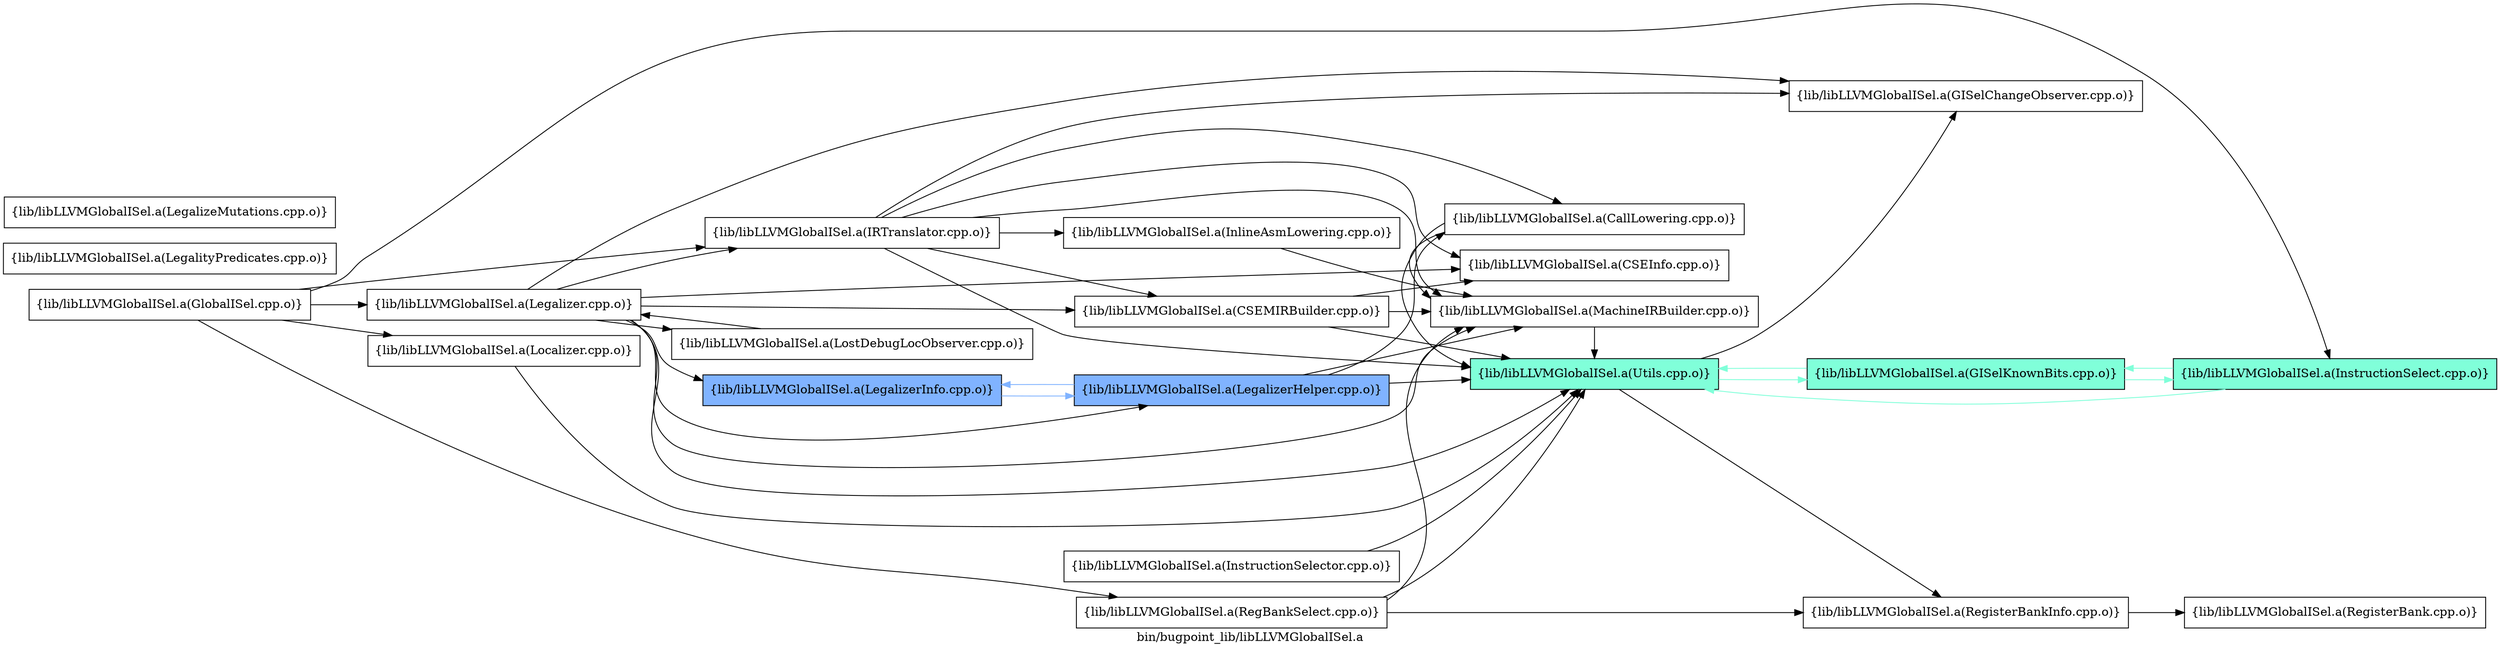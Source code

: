digraph "bin/bugpoint_lib/libLLVMGlobalISel.a" {
	label="bin/bugpoint_lib/libLLVMGlobalISel.a";
	rankdir="LR"
	{ rank=same; Node0x557142faac28;  }
	{ rank=same; Node0x557142faaef8;  }
	{ rank=same; Node0x557142fb9138; Node0x557142fb5768; Node0x557142fb75b8;  }
	{ rank=same; Node0x557142fb18e8; Node0x557142fa8338; Node0x557142fb67f8;  }

	Node0x557142faac28 [shape=record,shape=box,style=filled,fillcolor="0.600000,0.5,1",group=2,label="{lib/libLLVMGlobalISel.a(LegalizerInfo.cpp.o)}"];
	Node0x557142faac28 -> Node0x557142faaef8[color="0.600000 0.5 1"];
	Node0x557142fb67f8 [shape=record,shape=box,group=0,label="{lib/libLLVMGlobalISel.a(RegisterBankInfo.cpp.o)}"];
	Node0x557142fb67f8 -> Node0x557142fb6528;
	Node0x557142fb9138 [shape=record,shape=box,group=0,label="{lib/libLLVMGlobalISel.a(CallLowering.cpp.o)}"];
	Node0x557142fb9138 -> Node0x557142fb5768;
	Node0x557142fb9138 -> Node0x557142fb75b8;
	Node0x557142fb5768 [shape=record,shape=box,group=0,label="{lib/libLLVMGlobalISel.a(MachineIRBuilder.cpp.o)}"];
	Node0x557142fb5768 -> Node0x557142fb75b8;
	Node0x557142fb75b8 [shape=record,shape=box,style=filled,fillcolor="0.450000,0.5,1",group=1,label="{lib/libLLVMGlobalISel.a(Utils.cpp.o)}"];
	Node0x557142fb75b8 -> Node0x557142fb18e8;
	Node0x557142fb75b8 -> Node0x557142fa8338[color="0.450000 0.5 1"];
	Node0x557142fb75b8 -> Node0x557142fb67f8;
	Node0x557142fabc68 [shape=record,shape=box,group=0,label="{lib/libLLVMGlobalISel.a(LegalityPredicates.cpp.o)}"];
	Node0x557142fabdf8 [shape=record,shape=box,group=0,label="{lib/libLLVMGlobalISel.a(LegalizeMutations.cpp.o)}"];
	Node0x557142fb6528 [shape=record,shape=box,group=0,label="{lib/libLLVMGlobalISel.a(RegisterBank.cpp.o)}"];
	Node0x557142fa8ab8 [shape=record,shape=box,group=0,label="{lib/libLLVMGlobalISel.a(InstructionSelector.cpp.o)}"];
	Node0x557142fa8ab8 -> Node0x557142fb75b8;
	Node0x557142fb4c78 [shape=record,shape=box,group=0,label="{lib/libLLVMGlobalISel.a(CSEInfo.cpp.o)}"];
	Node0x557142fb8f58 [shape=record,shape=box,group=0,label="{lib/libLLVMGlobalISel.a(GlobalISel.cpp.o)}"];
	Node0x557142fb8f58 -> Node0x557142fb89b8;
	Node0x557142fb8f58 -> Node0x557142faa278;
	Node0x557142fb8f58 -> Node0x557142fac488;
	Node0x557142fb8f58 -> Node0x557142fab858;
	Node0x557142fb8f58 -> Node0x557142fb5a88;
	Node0x557142fb89b8 [shape=record,shape=box,group=0,label="{lib/libLLVMGlobalISel.a(IRTranslator.cpp.o)}"];
	Node0x557142fb89b8 -> Node0x557142fb4c78;
	Node0x557142fb89b8 -> Node0x557142fb9138;
	Node0x557142fb89b8 -> Node0x557142fb6d98;
	Node0x557142fb89b8 -> Node0x557142fb18e8;
	Node0x557142fb89b8 -> Node0x557142fa9aa8;
	Node0x557142fb89b8 -> Node0x557142fb5768;
	Node0x557142fb89b8 -> Node0x557142fb75b8;
	Node0x557142faa278 [shape=record,shape=box,style=filled,fillcolor="0.450000,0.5,1",group=1,label="{lib/libLLVMGlobalISel.a(InstructionSelect.cpp.o)}"];
	Node0x557142faa278 -> Node0x557142fa8338[color="0.450000 0.5 1"];
	Node0x557142faa278 -> Node0x557142fb75b8[color="0.450000 0.5 1"];
	Node0x557142fac488 [shape=record,shape=box,group=0,label="{lib/libLLVMGlobalISel.a(Legalizer.cpp.o)}"];
	Node0x557142fac488 -> Node0x557142fb4c78;
	Node0x557142fac488 -> Node0x557142fb89b8;
	Node0x557142fac488 -> Node0x557142fb6d98;
	Node0x557142fac488 -> Node0x557142fb18e8;
	Node0x557142fac488 -> Node0x557142faaef8;
	Node0x557142fac488 -> Node0x557142faac28;
	Node0x557142fac488 -> Node0x557142fae328;
	Node0x557142fac488 -> Node0x557142fb5768;
	Node0x557142fac488 -> Node0x557142fb75b8;
	Node0x557142fb5a88 [shape=record,shape=box,group=0,label="{lib/libLLVMGlobalISel.a(RegBankSelect.cpp.o)}"];
	Node0x557142fb5a88 -> Node0x557142fb5768;
	Node0x557142fb5a88 -> Node0x557142fb67f8;
	Node0x557142fb5a88 -> Node0x557142fb75b8;
	Node0x557142fab858 [shape=record,shape=box,group=0,label="{lib/libLLVMGlobalISel.a(Localizer.cpp.o)}"];
	Node0x557142fab858 -> Node0x557142fb75b8;
	Node0x557142fb6d98 [shape=record,shape=box,group=0,label="{lib/libLLVMGlobalISel.a(CSEMIRBuilder.cpp.o)}"];
	Node0x557142fb6d98 -> Node0x557142fb4c78;
	Node0x557142fb6d98 -> Node0x557142fb5768;
	Node0x557142fb6d98 -> Node0x557142fb75b8;
	Node0x557142fb18e8 [shape=record,shape=box,group=0,label="{lib/libLLVMGlobalISel.a(GISelChangeObserver.cpp.o)}"];
	Node0x557142fa9aa8 [shape=record,shape=box,group=0,label="{lib/libLLVMGlobalISel.a(InlineAsmLowering.cpp.o)}"];
	Node0x557142fa9aa8 -> Node0x557142fb5768;
	Node0x557142fa8338 [shape=record,shape=box,style=filled,fillcolor="0.450000,0.5,1",group=1,label="{lib/libLLVMGlobalISel.a(GISelKnownBits.cpp.o)}"];
	Node0x557142fa8338 -> Node0x557142faa278[color="0.450000 0.5 1"];
	Node0x557142fa8338 -> Node0x557142fb75b8[color="0.450000 0.5 1"];
	Node0x557142faaef8 [shape=record,shape=box,style=filled,fillcolor="0.600000,0.5,1",group=2,label="{lib/libLLVMGlobalISel.a(LegalizerHelper.cpp.o)}"];
	Node0x557142faaef8 -> Node0x557142fb9138;
	Node0x557142faaef8 -> Node0x557142faac28[color="0.600000 0.5 1"];
	Node0x557142faaef8 -> Node0x557142fb5768;
	Node0x557142faaef8 -> Node0x557142fb75b8;
	Node0x557142fae328 [shape=record,shape=box,group=0,label="{lib/libLLVMGlobalISel.a(LostDebugLocObserver.cpp.o)}"];
	Node0x557142fae328 -> Node0x557142fac488;
}
